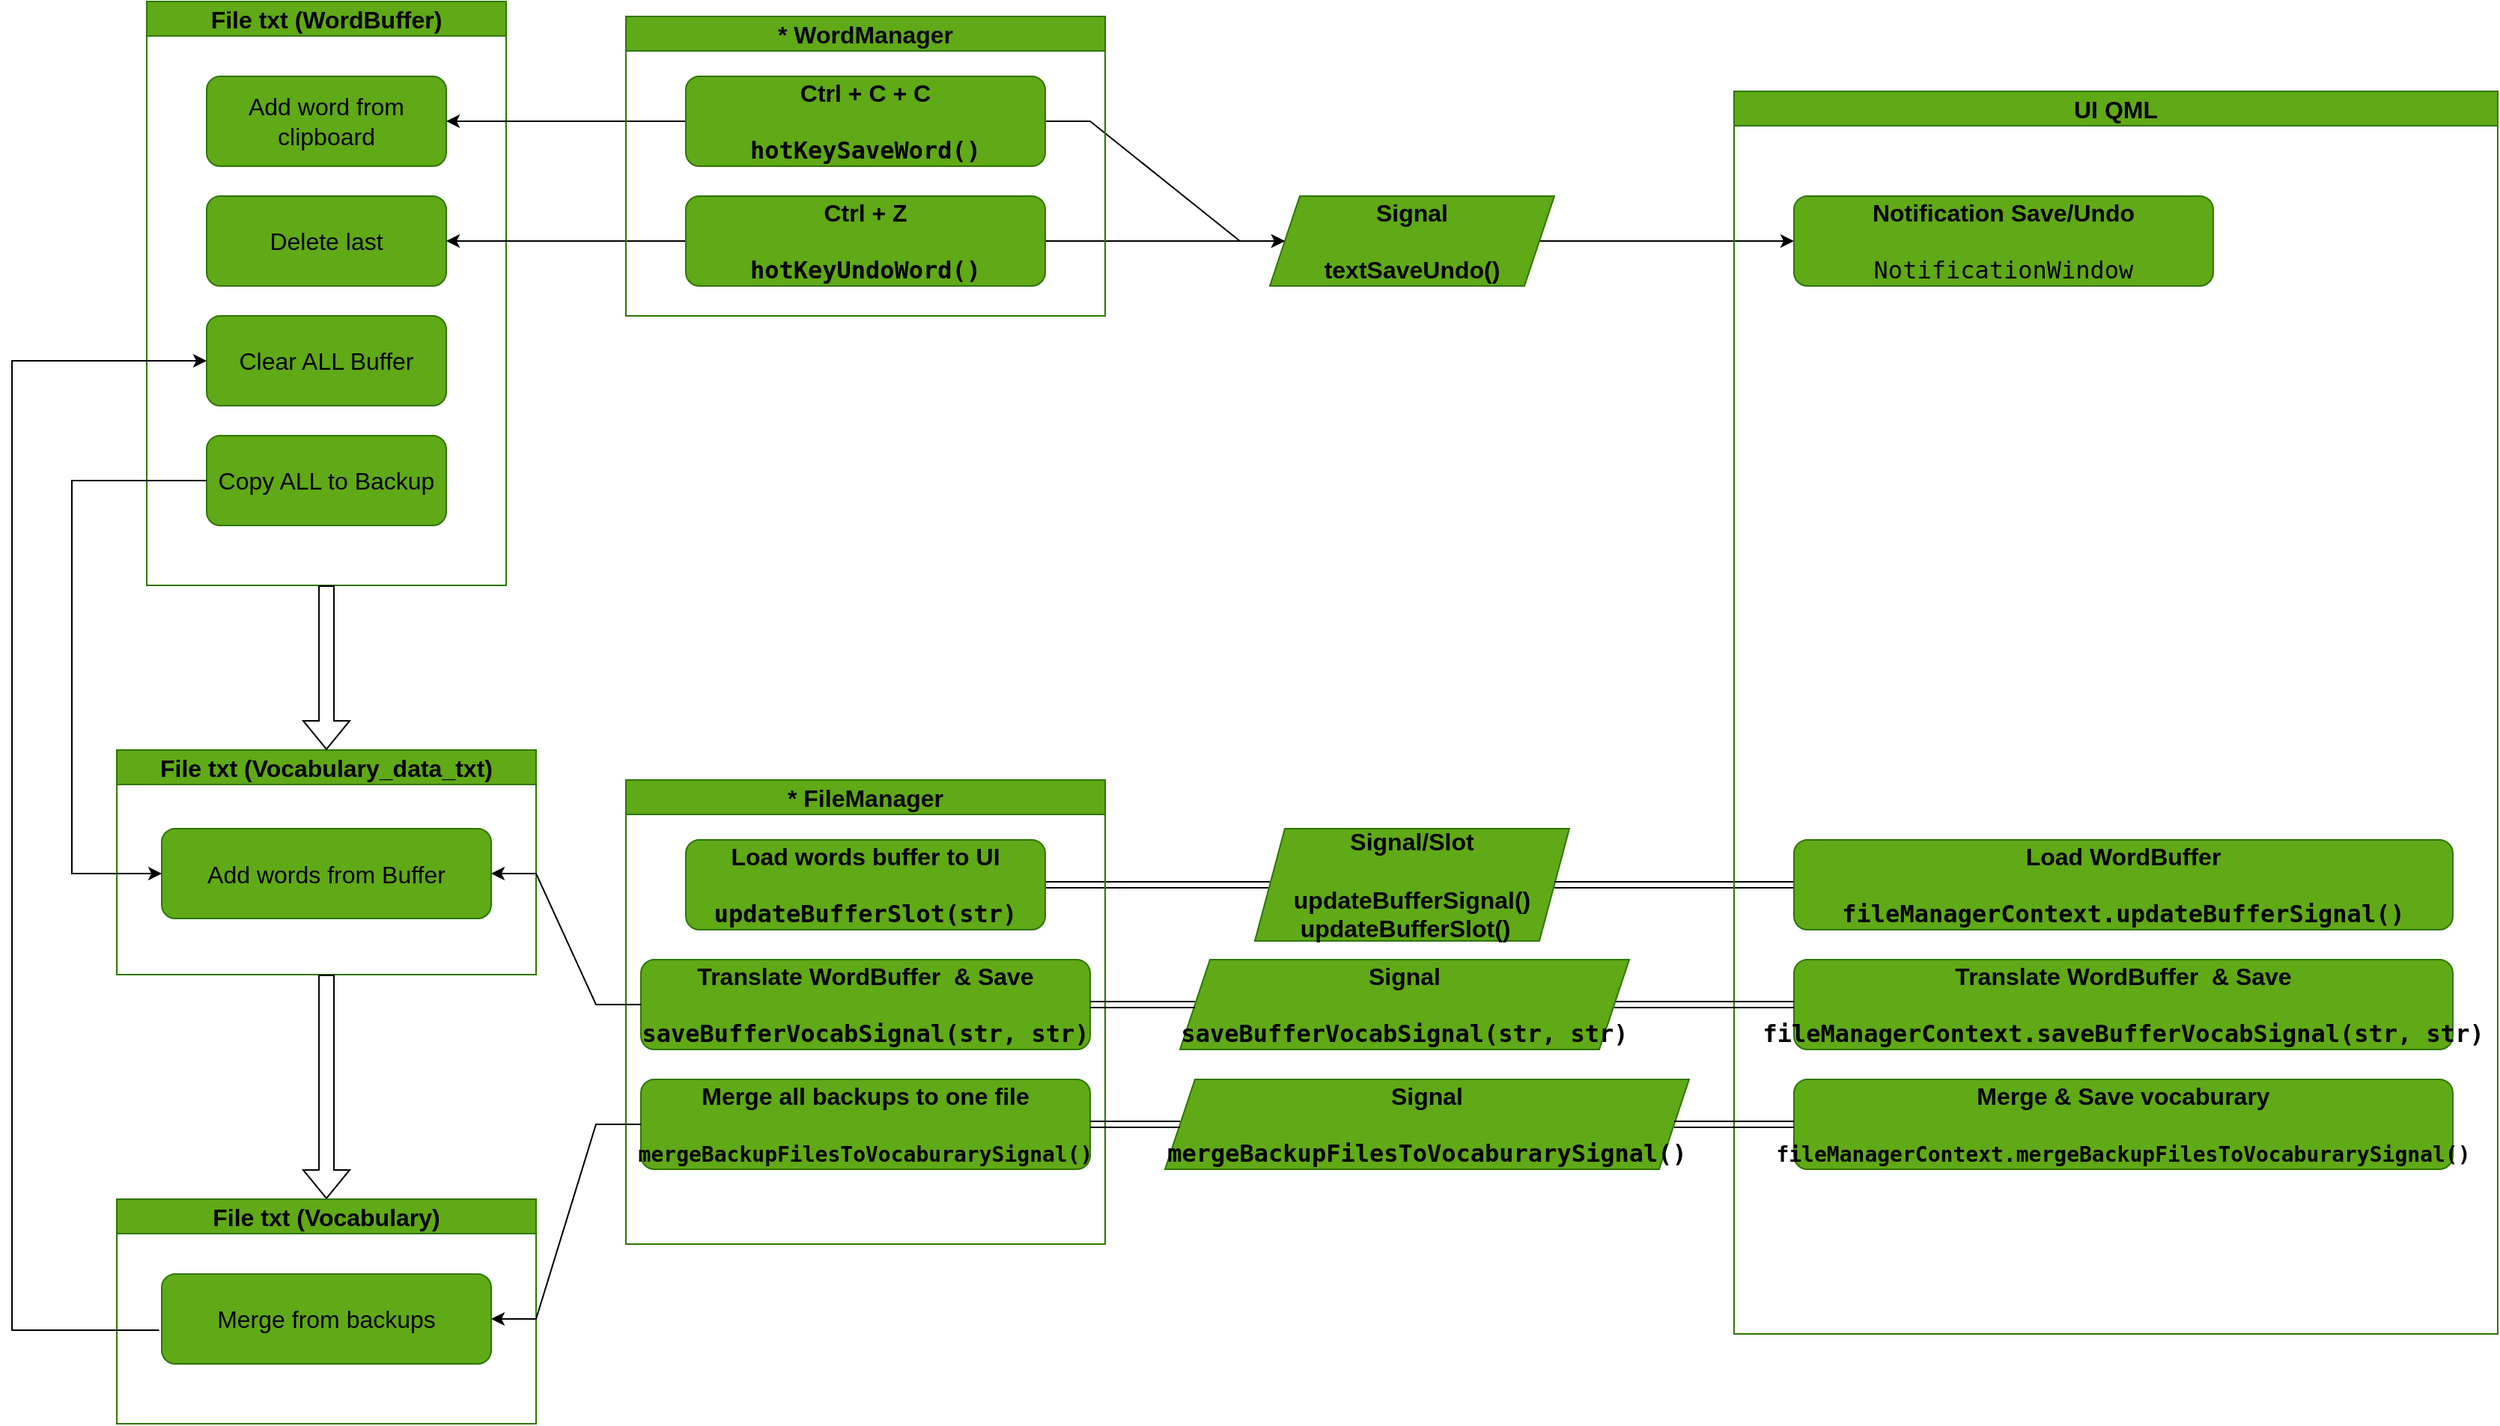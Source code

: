 <mxfile version="22.0.2" type="device">
  <diagram name="Страница 1" id="R3BQzPutQQSe-Bl5Vpv4">
    <mxGraphModel dx="2206" dy="1166" grid="1" gridSize="10" guides="1" tooltips="1" connect="1" arrows="1" fold="1" page="1" pageScale="1" pageWidth="5000" pageHeight="5000" math="0" shadow="0">
      <root>
        <mxCell id="0" />
        <mxCell id="1" parent="0" />
        <mxCell id="XT1SOQ32f9xsXmhmNtwk-62" style="rounded=0;orthogonalLoop=1;jettySize=auto;html=1;entryX=0;entryY=0.5;entryDx=0;entryDy=0;fontSize=16;fontColor=#080808;edgeStyle=entityRelationEdgeStyle;" parent="1" source="XT1SOQ32f9xsXmhmNtwk-51" target="XT1SOQ32f9xsXmhmNtwk-17" edge="1">
          <mxGeometry relative="1" as="geometry" />
        </mxCell>
        <mxCell id="XT1SOQ32f9xsXmhmNtwk-51" value="&lt;font style=&quot;font-size: 16px;&quot;&gt;&lt;b&gt;&lt;font color=&quot;#030303&quot;&gt;&lt;font style=&quot;font-size: 16px;&quot;&gt;Signal&lt;br&gt;&lt;/font&gt;&lt;br&gt;textSaveUndo()&lt;/font&gt;&lt;/b&gt;&lt;br style=&quot;font-size: 16px;&quot;&gt;&lt;/font&gt;" style="shape=parallelogram;perimeter=parallelogramPerimeter;whiteSpace=wrap;html=1;fixedSize=1;fillColor=#60a917;fontColor=#ffffff;strokeColor=#2D7600;fontSize=16;direction=east;" parent="1" vertex="1">
          <mxGeometry x="1630" y="1130" width="190" height="60" as="geometry" />
        </mxCell>
        <mxCell id="XT1SOQ32f9xsXmhmNtwk-63" style="rounded=0;orthogonalLoop=1;jettySize=auto;html=1;entryX=0;entryY=0.5;entryDx=0;entryDy=0;fontSize=16;fontColor=#080808;edgeStyle=entityRelationEdgeStyle;" parent="1" source="XT1SOQ32f9xsXmhmNtwk-40" target="XT1SOQ32f9xsXmhmNtwk-51" edge="1">
          <mxGeometry relative="1" as="geometry" />
        </mxCell>
        <mxCell id="XT1SOQ32f9xsXmhmNtwk-64" style="rounded=0;orthogonalLoop=1;jettySize=auto;html=1;entryX=0;entryY=0.5;entryDx=0;entryDy=0;fontSize=16;fontColor=#080808;edgeStyle=entityRelationEdgeStyle;" parent="1" source="XT1SOQ32f9xsXmhmNtwk-50" target="XT1SOQ32f9xsXmhmNtwk-51" edge="1">
          <mxGeometry relative="1" as="geometry" />
        </mxCell>
        <mxCell id="7QGZvYEfe1NqWT54HNF2-2" style="rounded=0;orthogonalLoop=1;jettySize=auto;html=1;fontSize=16;fontColor=#080808;edgeStyle=entityRelationEdgeStyle;shape=link;entryX=1;entryY=0.5;entryDx=0;entryDy=0;" parent="1" source="XT1SOQ32f9xsXmhmNtwk-65" target="XT1SOQ32f9xsXmhmNtwk-26" edge="1">
          <mxGeometry relative="1" as="geometry">
            <mxPoint x="1610" y="1690" as="targetPoint" />
          </mxGeometry>
        </mxCell>
        <mxCell id="XT1SOQ32f9xsXmhmNtwk-65" value="&lt;font color=&quot;#000000&quot;&gt;&lt;font style=&quot;border-color: var(--border-color);&quot;&gt;Signal/Slot&lt;br&gt;&lt;/font&gt;&lt;br&gt;updateBufferSignal()&lt;br&gt;updateBufferSlot()&amp;nbsp;&amp;nbsp;&lt;/font&gt;" style="shape=parallelogram;perimeter=parallelogramPerimeter;whiteSpace=wrap;html=1;fixedSize=1;direction=west;fontSize=16;fontColor=#ffffff;fillColor=#60a917;strokeColor=#2D7600;fontStyle=1" parent="1" vertex="1">
          <mxGeometry x="1620" y="1552.5" width="210" height="75" as="geometry" />
        </mxCell>
        <mxCell id="XT1SOQ32f9xsXmhmNtwk-66" style="rounded=0;orthogonalLoop=1;jettySize=auto;html=1;entryX=0;entryY=0.5;entryDx=0;entryDy=0;fontSize=16;fontColor=#080808;edgeStyle=entityRelationEdgeStyle;shape=link;" parent="1" source="XT1SOQ32f9xsXmhmNtwk-18" target="XT1SOQ32f9xsXmhmNtwk-65" edge="1">
          <mxGeometry relative="1" as="geometry" />
        </mxCell>
        <mxCell id="7QGZvYEfe1NqWT54HNF2-20" value="&lt;font color=&quot;#000000&quot; style=&quot;font-size: 16px;&quot;&gt;File txt (WordBuffer)&lt;/font&gt;" style="swimlane;whiteSpace=wrap;html=1;fillColor=#60a917;fontColor=#ffffff;strokeColor=#2D7600;" parent="1" vertex="1">
          <mxGeometry x="880" y="1000" width="240" height="390" as="geometry">
            <mxRectangle x="2120" y="960" width="150" height="30" as="alternateBounds" />
          </mxGeometry>
        </mxCell>
        <mxCell id="7QGZvYEfe1NqWT54HNF2-21" value="&lt;font color=&quot;#000000&quot; style=&quot;font-size: 16px;&quot;&gt;Add word from clipboard&lt;/font&gt;" style="rounded=1;whiteSpace=wrap;html=1;fillColor=#60a917;fontColor=#ffffff;strokeColor=#2D7600;fontSize=16;" parent="7QGZvYEfe1NqWT54HNF2-20" vertex="1">
          <mxGeometry x="40" y="50" width="160" height="60" as="geometry" />
        </mxCell>
        <mxCell id="7QGZvYEfe1NqWT54HNF2-22" value="&lt;font color=&quot;#030303&quot; style=&quot;font-size: 16px;&quot;&gt;Delete last&lt;/font&gt;" style="rounded=1;whiteSpace=wrap;html=1;fillColor=#60a917;fontColor=#ffffff;strokeColor=#2D7600;fontSize=16;" parent="7QGZvYEfe1NqWT54HNF2-20" vertex="1">
          <mxGeometry x="40" y="130" width="160" height="60" as="geometry" />
        </mxCell>
        <mxCell id="MherdxcDejWBnAUsKsLX-9" value="&lt;font color=&quot;#030303&quot; style=&quot;font-size: 16px;&quot;&gt;Clear ALL Buffer&lt;/font&gt;" style="rounded=1;whiteSpace=wrap;html=1;fillColor=#60a917;fontColor=#ffffff;strokeColor=#2D7600;fontSize=16;" vertex="1" parent="7QGZvYEfe1NqWT54HNF2-20">
          <mxGeometry x="40" y="210" width="160" height="60" as="geometry" />
        </mxCell>
        <mxCell id="MherdxcDejWBnAUsKsLX-16" value="&lt;font color=&quot;#030303&quot; style=&quot;font-size: 16px;&quot;&gt;Copy ALL to Backup&lt;/font&gt;" style="rounded=1;whiteSpace=wrap;html=1;fillColor=#60a917;fontColor=#ffffff;strokeColor=#2D7600;fontSize=16;" vertex="1" parent="7QGZvYEfe1NqWT54HNF2-20">
          <mxGeometry x="40" y="290" width="160" height="60" as="geometry" />
        </mxCell>
        <mxCell id="7QGZvYEfe1NqWT54HNF2-23" style="rounded=0;orthogonalLoop=1;jettySize=auto;html=1;entryX=1;entryY=0.5;entryDx=0;entryDy=0;edgeStyle=entityRelationEdgeStyle;" parent="1" source="XT1SOQ32f9xsXmhmNtwk-50" target="7QGZvYEfe1NqWT54HNF2-22" edge="1">
          <mxGeometry relative="1" as="geometry" />
        </mxCell>
        <mxCell id="7QGZvYEfe1NqWT54HNF2-24" style="rounded=0;orthogonalLoop=1;jettySize=auto;html=1;exitX=0;exitY=0.5;exitDx=0;exitDy=0;entryX=1;entryY=0.5;entryDx=0;entryDy=0;edgeStyle=entityRelationEdgeStyle;" parent="1" source="XT1SOQ32f9xsXmhmNtwk-40" target="7QGZvYEfe1NqWT54HNF2-21" edge="1">
          <mxGeometry relative="1" as="geometry" />
        </mxCell>
        <mxCell id="7QGZvYEfe1NqWT54HNF2-25" value="&lt;b style=&quot;border-color: var(--border-color); color: rgb(8, 8, 8); font-size: 16px;&quot;&gt;* WordManager&lt;/b&gt;" style="swimlane;whiteSpace=wrap;html=1;fillColor=#60a917;fontColor=#ffffff;strokeColor=#2D7600;" parent="1" vertex="1">
          <mxGeometry x="1200" y="1010" width="320" height="200" as="geometry">
            <mxRectangle x="2720" y="1100" width="160" height="30" as="alternateBounds" />
          </mxGeometry>
        </mxCell>
        <mxCell id="XT1SOQ32f9xsXmhmNtwk-40" value="&lt;font color=&quot;#000000&quot; style=&quot;font-size: 16px;&quot;&gt;&lt;b&gt;Ctrl + C + C&lt;br style=&quot;font-size: 16px;&quot;&gt;&lt;br style=&quot;font-size: 16px;&quot;&gt;&lt;pre style=&quot;border-color: var(--border-color); text-align: left; margin-top: 0px; margin-bottom: 0px; font-size: 16px;&quot;&gt;hotKeySaveWord()&lt;/pre&gt;&lt;/b&gt;&lt;/font&gt;" style="rounded=1;whiteSpace=wrap;html=1;fillColor=#60a917;fontColor=#ffffff;strokeColor=#2D7600;fontSize=16;" parent="7QGZvYEfe1NqWT54HNF2-25" vertex="1">
          <mxGeometry x="40" y="40" width="240" height="60" as="geometry" />
        </mxCell>
        <mxCell id="XT1SOQ32f9xsXmhmNtwk-50" value="&lt;font color=&quot;#000000&quot; style=&quot;font-size: 16px;&quot;&gt;&lt;b&gt;Ctrl + Z&lt;br style=&quot;font-size: 16px;&quot;&gt;&lt;br style=&quot;font-size: 16px;&quot;&gt;&lt;pre style=&quot;border-color: var(--border-color); text-align: left; margin-top: 0px; margin-bottom: 0px; font-size: 16px;&quot;&gt;&lt;pre style=&quot;border-color: var(--border-color); margin-top: 0px; margin-bottom: 0px; font-size: 16px;&quot;&gt;hotKeyUndoWord()&lt;/pre&gt;&lt;/pre&gt;&lt;/b&gt;&lt;/font&gt;" style="rounded=1;whiteSpace=wrap;html=1;fillColor=#60a917;fontColor=#ffffff;strokeColor=#2D7600;fontSize=16;" parent="7QGZvYEfe1NqWT54HNF2-25" vertex="1">
          <mxGeometry x="40" y="120" width="240" height="60" as="geometry" />
        </mxCell>
        <mxCell id="7QGZvYEfe1NqWT54HNF2-27" value="&lt;b style=&quot;border-color: var(--border-color); color: rgb(8, 8, 8); font-size: 16px;&quot;&gt;* FileManager&lt;/b&gt;" style="swimlane;whiteSpace=wrap;html=1;fillColor=#60a917;fontColor=#ffffff;strokeColor=#2D7600;" parent="1" vertex="1">
          <mxGeometry x="1200" y="1520" width="320" height="310" as="geometry">
            <mxRectangle x="1240" y="1520" width="140" height="30" as="alternateBounds" />
          </mxGeometry>
        </mxCell>
        <mxCell id="XT1SOQ32f9xsXmhmNtwk-26" value="&lt;font color=&quot;#000000&quot; style=&quot;font-size: 16px;&quot;&gt;Load words buffer to UI&lt;br style=&quot;border-color: var(--border-color); text-align: left; font-size: 16px;&quot;&gt;&lt;br style=&quot;border-color: var(--border-color); text-align: left; font-size: 16px;&quot;&gt;&lt;/font&gt;&lt;pre style=&quot;border-color: var(--border-color); text-align: left; margin-top: 0px; margin-bottom: 0px; font-size: 16px;&quot;&gt;&lt;font color=&quot;#000000&quot; style=&quot;font-size: 16px;&quot;&gt;updateBufferSlot(str)&lt;/font&gt;&lt;/pre&gt;" style="rounded=1;whiteSpace=wrap;html=1;fontSize=16;fontStyle=1;fillColor=#60a917;fontColor=#ffffff;strokeColor=#2D7600;" parent="7QGZvYEfe1NqWT54HNF2-27" vertex="1">
          <mxGeometry x="40" y="40" width="240" height="60" as="geometry" />
        </mxCell>
        <mxCell id="XT1SOQ32f9xsXmhmNtwk-27" value="&lt;font color=&quot;#000000&quot; style=&quot;font-size: 16px;&quot;&gt;Translate WordBuffer&amp;nbsp; &amp;amp; Save&lt;br&gt;&lt;br&gt;&lt;/font&gt;&lt;pre style=&quot;border-color: var(--border-color); text-align: left; margin-top: 0px; margin-bottom: 0px;&quot;&gt;&lt;font style=&quot;border-color: var(--border-color);&quot; color=&quot;#000000&quot;&gt;saveBufferVocabSignal&lt;/font&gt;&lt;font style=&quot;border-color: var(--border-color);&quot; color=&quot;#000000&quot;&gt;(str, str)&lt;/font&gt;&lt;/pre&gt;" style="rounded=1;whiteSpace=wrap;html=1;fontSize=16;fontColor=#ffffff;fontStyle=1;fillColor=#60a917;strokeColor=#2D7600;" parent="7QGZvYEfe1NqWT54HNF2-27" vertex="1">
          <mxGeometry x="10" y="120" width="300" height="60" as="geometry" />
        </mxCell>
        <mxCell id="MherdxcDejWBnAUsKsLX-1" value="&lt;font color=&quot;#000000&quot; style=&quot;font-size: 16px;&quot;&gt;Merge all backups to one file&lt;br&gt;&lt;br&gt;&lt;/font&gt;&lt;pre style=&quot;border-color: var(--border-color); text-align: left; margin-top: 0px; margin-bottom: 0px;&quot;&gt;&lt;pre style=&quot;margin-top: 0px; margin-bottom: 0px;&quot;&gt;&lt;font style=&quot;font-size: 14px;&quot; color=&quot;#000000&quot;&gt;mergeBackupFilesToVocaburarySignal()&lt;/font&gt;&lt;/pre&gt;&lt;/pre&gt;" style="rounded=1;whiteSpace=wrap;html=1;fontSize=16;fontColor=#ffffff;fontStyle=1;fillColor=#60a917;strokeColor=#2D7600;" vertex="1" parent="7QGZvYEfe1NqWT54HNF2-27">
          <mxGeometry x="10" y="200" width="300" height="60" as="geometry" />
        </mxCell>
        <mxCell id="7QGZvYEfe1NqWT54HNF2-29" value="&lt;font style=&quot;font-size: 16px;&quot; color=&quot;#000000&quot;&gt;UI QML&lt;/font&gt;" style="swimlane;whiteSpace=wrap;html=1;fillColor=#60a917;fontColor=#ffffff;strokeColor=#2D7600;" parent="1" vertex="1">
          <mxGeometry x="1940" y="1060" width="510" height="830" as="geometry">
            <mxRectangle x="3360" y="1160" width="100" height="30" as="alternateBounds" />
          </mxGeometry>
        </mxCell>
        <mxCell id="XT1SOQ32f9xsXmhmNtwk-17" value="&lt;b&gt;&lt;font color=&quot;#000000&quot;&gt;Notification Save/Undo&lt;br&gt;&lt;br&gt;&lt;/font&gt;&lt;/b&gt;&lt;pre style=&quot;margin-top: 0px; margin-bottom: 0px;&quot;&gt;&lt;font color=&quot;#000000&quot;&gt;NotificationWindow&lt;/font&gt;&lt;/pre&gt;" style="rounded=1;whiteSpace=wrap;html=1;fontSize=16;fillColor=#60a917;fontColor=#ffffff;strokeColor=#2D7600;" parent="7QGZvYEfe1NqWT54HNF2-29" vertex="1">
          <mxGeometry x="40" y="70" width="280" height="60" as="geometry" />
        </mxCell>
        <mxCell id="XT1SOQ32f9xsXmhmNtwk-18" value="&lt;font color=&quot;#000000&quot;&gt;Load WordBuffer&lt;br&gt;&lt;br&gt;&lt;/font&gt;&lt;pre style=&quot;margin-top: 0px; margin-bottom: 0px;&quot;&gt;&lt;font color=&quot;#000000&quot;&gt;fileManagerContext.updateBufferSignal()&lt;/font&gt;&lt;/pre&gt;" style="rounded=1;whiteSpace=wrap;html=1;fontSize=16;fontColor=#ffffff;fontStyle=1;fillColor=#60a917;strokeColor=#2D7600;" parent="7QGZvYEfe1NqWT54HNF2-29" vertex="1">
          <mxGeometry x="40" y="500" width="440" height="60" as="geometry" />
        </mxCell>
        <mxCell id="XT1SOQ32f9xsXmhmNtwk-19" value="&lt;font color=&quot;#000000&quot;&gt;Translate WordBuffer&amp;nbsp; &amp;amp; Save&lt;br&gt;&lt;br&gt;&lt;/font&gt;&lt;pre style=&quot;margin-top: 0px; margin-bottom: 0px;&quot;&gt;&lt;font color=&quot;#000000&quot;&gt;fileManagerContext.saveBufferVocabSignal(str, str)&lt;/font&gt;&lt;/pre&gt;" style="rounded=1;whiteSpace=wrap;html=1;fontSize=16;fontColor=#ffffff;fontStyle=1;fillColor=#60a917;strokeColor=#2D7600;" parent="7QGZvYEfe1NqWT54HNF2-29" vertex="1">
          <mxGeometry x="40" y="580" width="440" height="60" as="geometry" />
        </mxCell>
        <mxCell id="MherdxcDejWBnAUsKsLX-5" value="&lt;font color=&quot;#000000&quot;&gt;Merge &amp;amp; Save vocaburary&lt;br&gt;&lt;br&gt;&lt;/font&gt;&lt;pre style=&quot;margin-top: 0px; margin-bottom: 0px;&quot;&gt;&lt;font style=&quot;font-size: 14px;&quot; color=&quot;#000000&quot;&gt;fileManagerContext.mergeBackupFilesToVocaburarySignal()&lt;/font&gt;&lt;/pre&gt;" style="rounded=1;whiteSpace=wrap;html=1;fontSize=16;fontColor=#ffffff;fontStyle=1;fillColor=#60a917;strokeColor=#2D7600;" vertex="1" parent="7QGZvYEfe1NqWT54HNF2-29">
          <mxGeometry x="40" y="660" width="440" height="60" as="geometry" />
        </mxCell>
        <mxCell id="7QGZvYEfe1NqWT54HNF2-32" value="&lt;font color=&quot;#000000&quot; style=&quot;font-size: 16px;&quot;&gt;File txt (Vocabulary_data_txt)&lt;/font&gt;" style="swimlane;whiteSpace=wrap;html=1;fillColor=#60a917;fontColor=#ffffff;strokeColor=#2D7600;" parent="1" vertex="1">
          <mxGeometry x="860" y="1500" width="280" height="150" as="geometry">
            <mxRectangle x="2120" y="960" width="150" height="30" as="alternateBounds" />
          </mxGeometry>
        </mxCell>
        <mxCell id="7QGZvYEfe1NqWT54HNF2-33" value="&lt;font color=&quot;#000000&quot; style=&quot;font-size: 16px;&quot;&gt;Add words from Buffer&lt;/font&gt;" style="rounded=1;whiteSpace=wrap;html=1;fillColor=#60a917;fontColor=#ffffff;strokeColor=#2D7600;fontSize=16;" parent="7QGZvYEfe1NqWT54HNF2-32" vertex="1">
          <mxGeometry x="30" y="52.5" width="220" height="60" as="geometry" />
        </mxCell>
        <mxCell id="7QGZvYEfe1NqWT54HNF2-70" style="edgeStyle=entityRelationEdgeStyle;rounded=0;orthogonalLoop=1;jettySize=auto;html=1;shape=link;entryX=1;entryY=0.5;entryDx=0;entryDy=0;" parent="1" source="XT1SOQ32f9xsXmhmNtwk-19" target="7QGZvYEfe1NqWT54HNF2-71" edge="1">
          <mxGeometry relative="1" as="geometry">
            <mxPoint x="1790" y="1670" as="targetPoint" />
          </mxGeometry>
        </mxCell>
        <mxCell id="7QGZvYEfe1NqWT54HNF2-71" value="&lt;font color=&quot;#000000&quot; style=&quot;font-size: 16px;&quot;&gt;&lt;b&gt;&lt;font style=&quot;font-size: 16px;&quot;&gt;Signal&lt;br&gt;&lt;/font&gt;&lt;br&gt;&lt;pre style=&quot;margin-top: 0px; margin-bottom: 0px;&quot;&gt;saveBufferVocabSignal(str, str)&lt;/pre&gt;&lt;/b&gt;&lt;/font&gt;" style="shape=parallelogram;perimeter=parallelogramPerimeter;whiteSpace=wrap;html=1;fixedSize=1;fillColor=#60a917;fontColor=#ffffff;strokeColor=#2D7600;fontSize=16;" parent="1" vertex="1">
          <mxGeometry x="1570" y="1640" width="300" height="60" as="geometry" />
        </mxCell>
        <mxCell id="7QGZvYEfe1NqWT54HNF2-72" style="edgeStyle=entityRelationEdgeStyle;rounded=0;orthogonalLoop=1;jettySize=auto;html=1;shape=link;entryX=1;entryY=0.5;entryDx=0;entryDy=0;exitX=0;exitY=0.5;exitDx=0;exitDy=0;" parent="1" source="7QGZvYEfe1NqWT54HNF2-71" target="XT1SOQ32f9xsXmhmNtwk-27" edge="1">
          <mxGeometry relative="1" as="geometry">
            <mxPoint x="1600" y="1710" as="sourcePoint" />
            <mxPoint x="1630" y="1740" as="targetPoint" />
          </mxGeometry>
        </mxCell>
        <mxCell id="7QGZvYEfe1NqWT54HNF2-80" style="edgeStyle=entityRelationEdgeStyle;rounded=0;orthogonalLoop=1;jettySize=auto;html=1;entryX=1;entryY=0.5;entryDx=0;entryDy=0;" parent="1" source="XT1SOQ32f9xsXmhmNtwk-27" target="7QGZvYEfe1NqWT54HNF2-33" edge="1">
          <mxGeometry relative="1" as="geometry" />
        </mxCell>
        <mxCell id="MherdxcDejWBnAUsKsLX-2" value="&lt;font color=&quot;#000000&quot; style=&quot;font-size: 16px;&quot;&gt;&lt;b&gt;&lt;font style=&quot;font-size: 16px;&quot;&gt;Signal&lt;br&gt;&lt;/font&gt;&lt;br&gt;&lt;pre style=&quot;margin-top: 0px; margin-bottom: 0px;&quot;&gt;&lt;pre style=&quot;border-color: var(--border-color); color: rgb(255, 255, 255); text-align: left; margin-top: 0px; margin-bottom: 0px;&quot;&gt;&lt;font style=&quot;border-color: var(--border-color);&quot; color=&quot;#000000&quot;&gt;mergeBackupFilesToVocaburarySignal()&lt;/font&gt;&lt;/pre&gt;&lt;/pre&gt;&lt;/b&gt;&lt;/font&gt;" style="shape=parallelogram;perimeter=parallelogramPerimeter;whiteSpace=wrap;html=1;fixedSize=1;fillColor=#60a917;fontColor=#ffffff;strokeColor=#2D7600;fontSize=16;" vertex="1" parent="1">
          <mxGeometry x="1560" y="1720" width="350" height="60" as="geometry" />
        </mxCell>
        <mxCell id="MherdxcDejWBnAUsKsLX-3" style="edgeStyle=entityRelationEdgeStyle;rounded=0;orthogonalLoop=1;jettySize=auto;html=1;shape=link;exitX=0;exitY=0.5;exitDx=0;exitDy=0;" edge="1" parent="1" source="MherdxcDejWBnAUsKsLX-2" target="MherdxcDejWBnAUsKsLX-1">
          <mxGeometry relative="1" as="geometry">
            <mxPoint x="1710" y="1850" as="sourcePoint" />
            <mxPoint x="1640" y="1850" as="targetPoint" />
            <Array as="points">
              <mxPoint x="1510" y="1740" />
            </Array>
          </mxGeometry>
        </mxCell>
        <mxCell id="MherdxcDejWBnAUsKsLX-4" style="edgeStyle=entityRelationEdgeStyle;rounded=0;orthogonalLoop=1;jettySize=auto;html=1;shape=link;exitX=1;exitY=0.5;exitDx=0;exitDy=0;entryX=0;entryY=0.5;entryDx=0;entryDy=0;" edge="1" parent="1" source="MherdxcDejWBnAUsKsLX-2" target="MherdxcDejWBnAUsKsLX-5">
          <mxGeometry relative="1" as="geometry">
            <mxPoint x="1870" y="1880" as="sourcePoint" />
            <mxPoint x="1840" y="1890" as="targetPoint" />
            <Array as="points">
              <mxPoint x="1800" y="1870" />
              <mxPoint x="1770" y="1830" />
            </Array>
          </mxGeometry>
        </mxCell>
        <mxCell id="MherdxcDejWBnAUsKsLX-6" value="&lt;font color=&quot;#000000&quot; style=&quot;font-size: 16px;&quot;&gt;File txt (Vocabulary)&lt;/font&gt;" style="swimlane;whiteSpace=wrap;html=1;fillColor=#60a917;fontColor=#ffffff;strokeColor=#2D7600;" vertex="1" parent="1">
          <mxGeometry x="860" y="1800" width="280" height="150" as="geometry">
            <mxRectangle x="2120" y="960" width="150" height="30" as="alternateBounds" />
          </mxGeometry>
        </mxCell>
        <mxCell id="MherdxcDejWBnAUsKsLX-7" value="&lt;font color=&quot;#000000&quot; style=&quot;font-size: 16px;&quot;&gt;Merge from backups&lt;/font&gt;" style="rounded=1;whiteSpace=wrap;html=1;fillColor=#60a917;fontColor=#ffffff;strokeColor=#2D7600;fontSize=16;" vertex="1" parent="MherdxcDejWBnAUsKsLX-6">
          <mxGeometry x="30" y="50" width="220" height="60" as="geometry" />
        </mxCell>
        <mxCell id="MherdxcDejWBnAUsKsLX-8" style="edgeStyle=entityRelationEdgeStyle;rounded=0;orthogonalLoop=1;jettySize=auto;html=1;entryX=1;entryY=0.5;entryDx=0;entryDy=0;exitX=0;exitY=0.5;exitDx=0;exitDy=0;" edge="1" parent="1" source="MherdxcDejWBnAUsKsLX-1" target="MherdxcDejWBnAUsKsLX-7">
          <mxGeometry relative="1" as="geometry">
            <mxPoint x="1220" y="1680" as="sourcePoint" />
            <mxPoint x="1060" y="1580" as="targetPoint" />
          </mxGeometry>
        </mxCell>
        <mxCell id="MherdxcDejWBnAUsKsLX-10" value="" style="shape=flexArrow;endArrow=classic;html=1;rounded=0;exitX=0.5;exitY=1;exitDx=0;exitDy=0;entryX=0.5;entryY=0;entryDx=0;entryDy=0;" edge="1" parent="1" source="7QGZvYEfe1NqWT54HNF2-20" target="7QGZvYEfe1NqWT54HNF2-32">
          <mxGeometry width="50" height="50" relative="1" as="geometry">
            <mxPoint x="710" y="1430" as="sourcePoint" />
            <mxPoint x="760" y="1380" as="targetPoint" />
          </mxGeometry>
        </mxCell>
        <mxCell id="MherdxcDejWBnAUsKsLX-11" value="" style="shape=flexArrow;endArrow=classic;html=1;rounded=0;exitX=0.5;exitY=1;exitDx=0;exitDy=0;entryX=0.5;entryY=0;entryDx=0;entryDy=0;" edge="1" parent="1" source="7QGZvYEfe1NqWT54HNF2-32" target="MherdxcDejWBnAUsKsLX-6">
          <mxGeometry width="50" height="50" relative="1" as="geometry">
            <mxPoint x="570" y="1720" as="sourcePoint" />
            <mxPoint x="620" y="1670" as="targetPoint" />
          </mxGeometry>
        </mxCell>
        <mxCell id="MherdxcDejWBnAUsKsLX-15" value="" style="endArrow=classic;html=1;rounded=0;exitX=-0.008;exitY=0.625;exitDx=0;exitDy=0;exitPerimeter=0;entryX=0;entryY=0.5;entryDx=0;entryDy=0;edgeStyle=orthogonalEdgeStyle;" edge="1" parent="1" source="MherdxcDejWBnAUsKsLX-7" target="MherdxcDejWBnAUsKsLX-9">
          <mxGeometry width="50" height="50" relative="1" as="geometry">
            <mxPoint x="710" y="1780" as="sourcePoint" />
            <mxPoint x="760" y="1730" as="targetPoint" />
            <Array as="points">
              <mxPoint x="790" y="1888" />
              <mxPoint x="790" y="1240" />
            </Array>
          </mxGeometry>
        </mxCell>
        <mxCell id="MherdxcDejWBnAUsKsLX-21" value="" style="endArrow=classic;html=1;rounded=0;exitX=0;exitY=0.5;exitDx=0;exitDy=0;entryX=0;entryY=0.5;entryDx=0;entryDy=0;edgeStyle=orthogonalEdgeStyle;" edge="1" parent="1" source="MherdxcDejWBnAUsKsLX-16" target="7QGZvYEfe1NqWT54HNF2-33">
          <mxGeometry width="50" height="50" relative="1" as="geometry">
            <mxPoint x="500" y="1560" as="sourcePoint" />
            <mxPoint x="550" y="1510" as="targetPoint" />
            <Array as="points">
              <mxPoint x="830" y="1320" />
              <mxPoint x="830" y="1583" />
            </Array>
          </mxGeometry>
        </mxCell>
      </root>
    </mxGraphModel>
  </diagram>
</mxfile>
